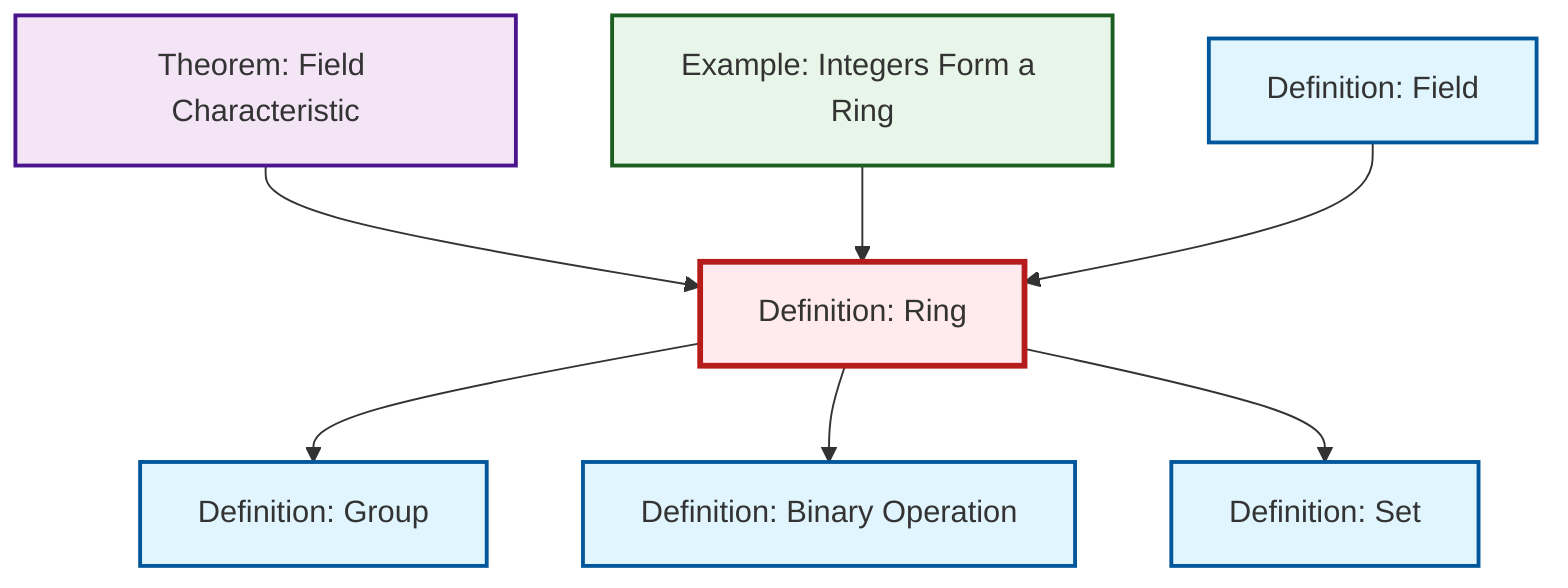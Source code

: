 graph TD
    classDef definition fill:#e1f5fe,stroke:#01579b,stroke-width:2px
    classDef theorem fill:#f3e5f5,stroke:#4a148c,stroke-width:2px
    classDef axiom fill:#fff3e0,stroke:#e65100,stroke-width:2px
    classDef example fill:#e8f5e9,stroke:#1b5e20,stroke-width:2px
    classDef current fill:#ffebee,stroke:#b71c1c,stroke-width:3px
    def-field["Definition: Field"]:::definition
    def-ring["Definition: Ring"]:::definition
    def-binary-operation["Definition: Binary Operation"]:::definition
    def-group["Definition: Group"]:::definition
    def-set["Definition: Set"]:::definition
    ex-integers-ring["Example: Integers Form a Ring"]:::example
    thm-field-characteristic["Theorem: Field Characteristic"]:::theorem
    thm-field-characteristic --> def-ring
    def-ring --> def-group
    def-ring --> def-binary-operation
    def-ring --> def-set
    ex-integers-ring --> def-ring
    def-field --> def-ring
    class def-ring current